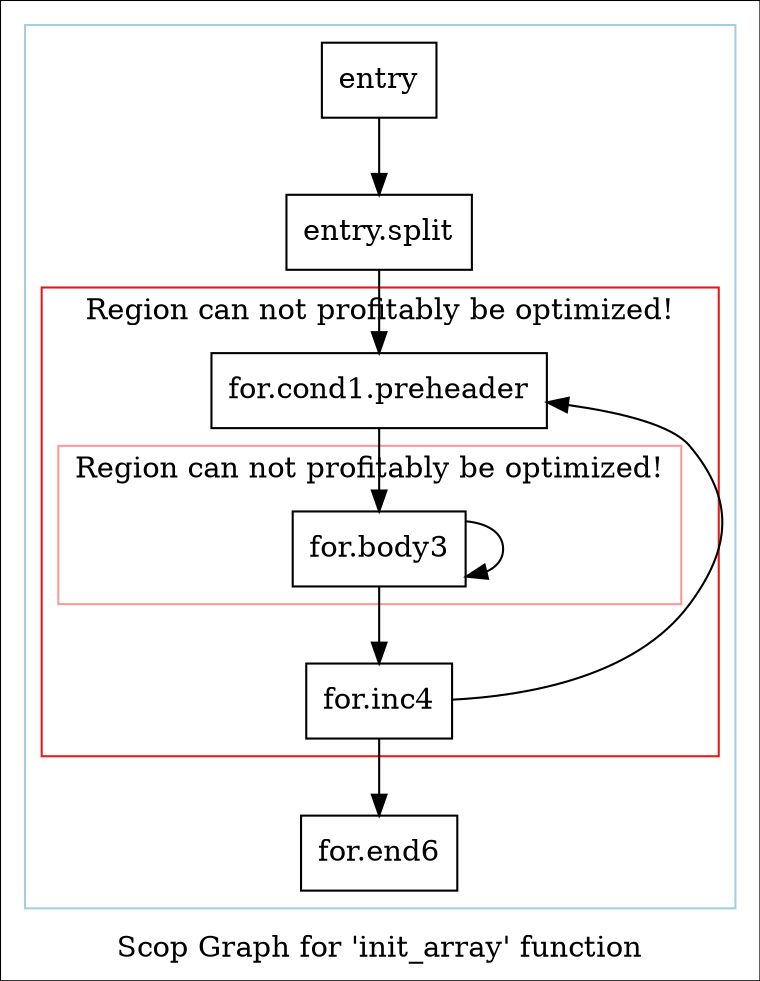 digraph "Scop Graph for 'init_array' function" {
	label="Scop Graph for 'init_array' function";

	Node0x4fe3a40 [shape=record,label="{entry}"];
	Node0x4fe3a40 -> Node0x4fe55b0;
	Node0x4fe55b0 [shape=record,label="{entry.split}"];
	Node0x4fe55b0 -> Node0x4fe5d10;
	Node0x4fe5d10 [shape=record,label="{for.cond1.preheader}"];
	Node0x4fe5d10 -> Node0x4fe4ef0;
	Node0x4fe4ef0 [shape=record,label="{for.body3}"];
	Node0x4fe4ef0 -> Node0x4fe4ef0[constraint=false];
	Node0x4fe4ef0 -> Node0x4fe4f10;
	Node0x4fe4f10 [shape=record,label="{for.inc4}"];
	Node0x4fe4f10 -> Node0x4fe5d10[constraint=false];
	Node0x4fe4f10 -> Node0x4fe5040;
	Node0x4fe5040 [shape=record,label="{for.end6}"];
	colorscheme = "paired12"
        subgraph cluster_0x4fd8710 {
          label = "";
          style = solid;
          color = 1
          subgraph cluster_0x4fd8890 {
            label = "Region can not profitably be optimized!";
            style = solid;
            color = 6
            subgraph cluster_0x4fd8a10 {
              label = "Region can not profitably be optimized!";
              style = solid;
              color = 5
              Node0x4fe4ef0;
            }
            Node0x4fe5d10;
            Node0x4fe4f10;
          }
          Node0x4fe3a40;
          Node0x4fe55b0;
          Node0x4fe5040;
        }
}
